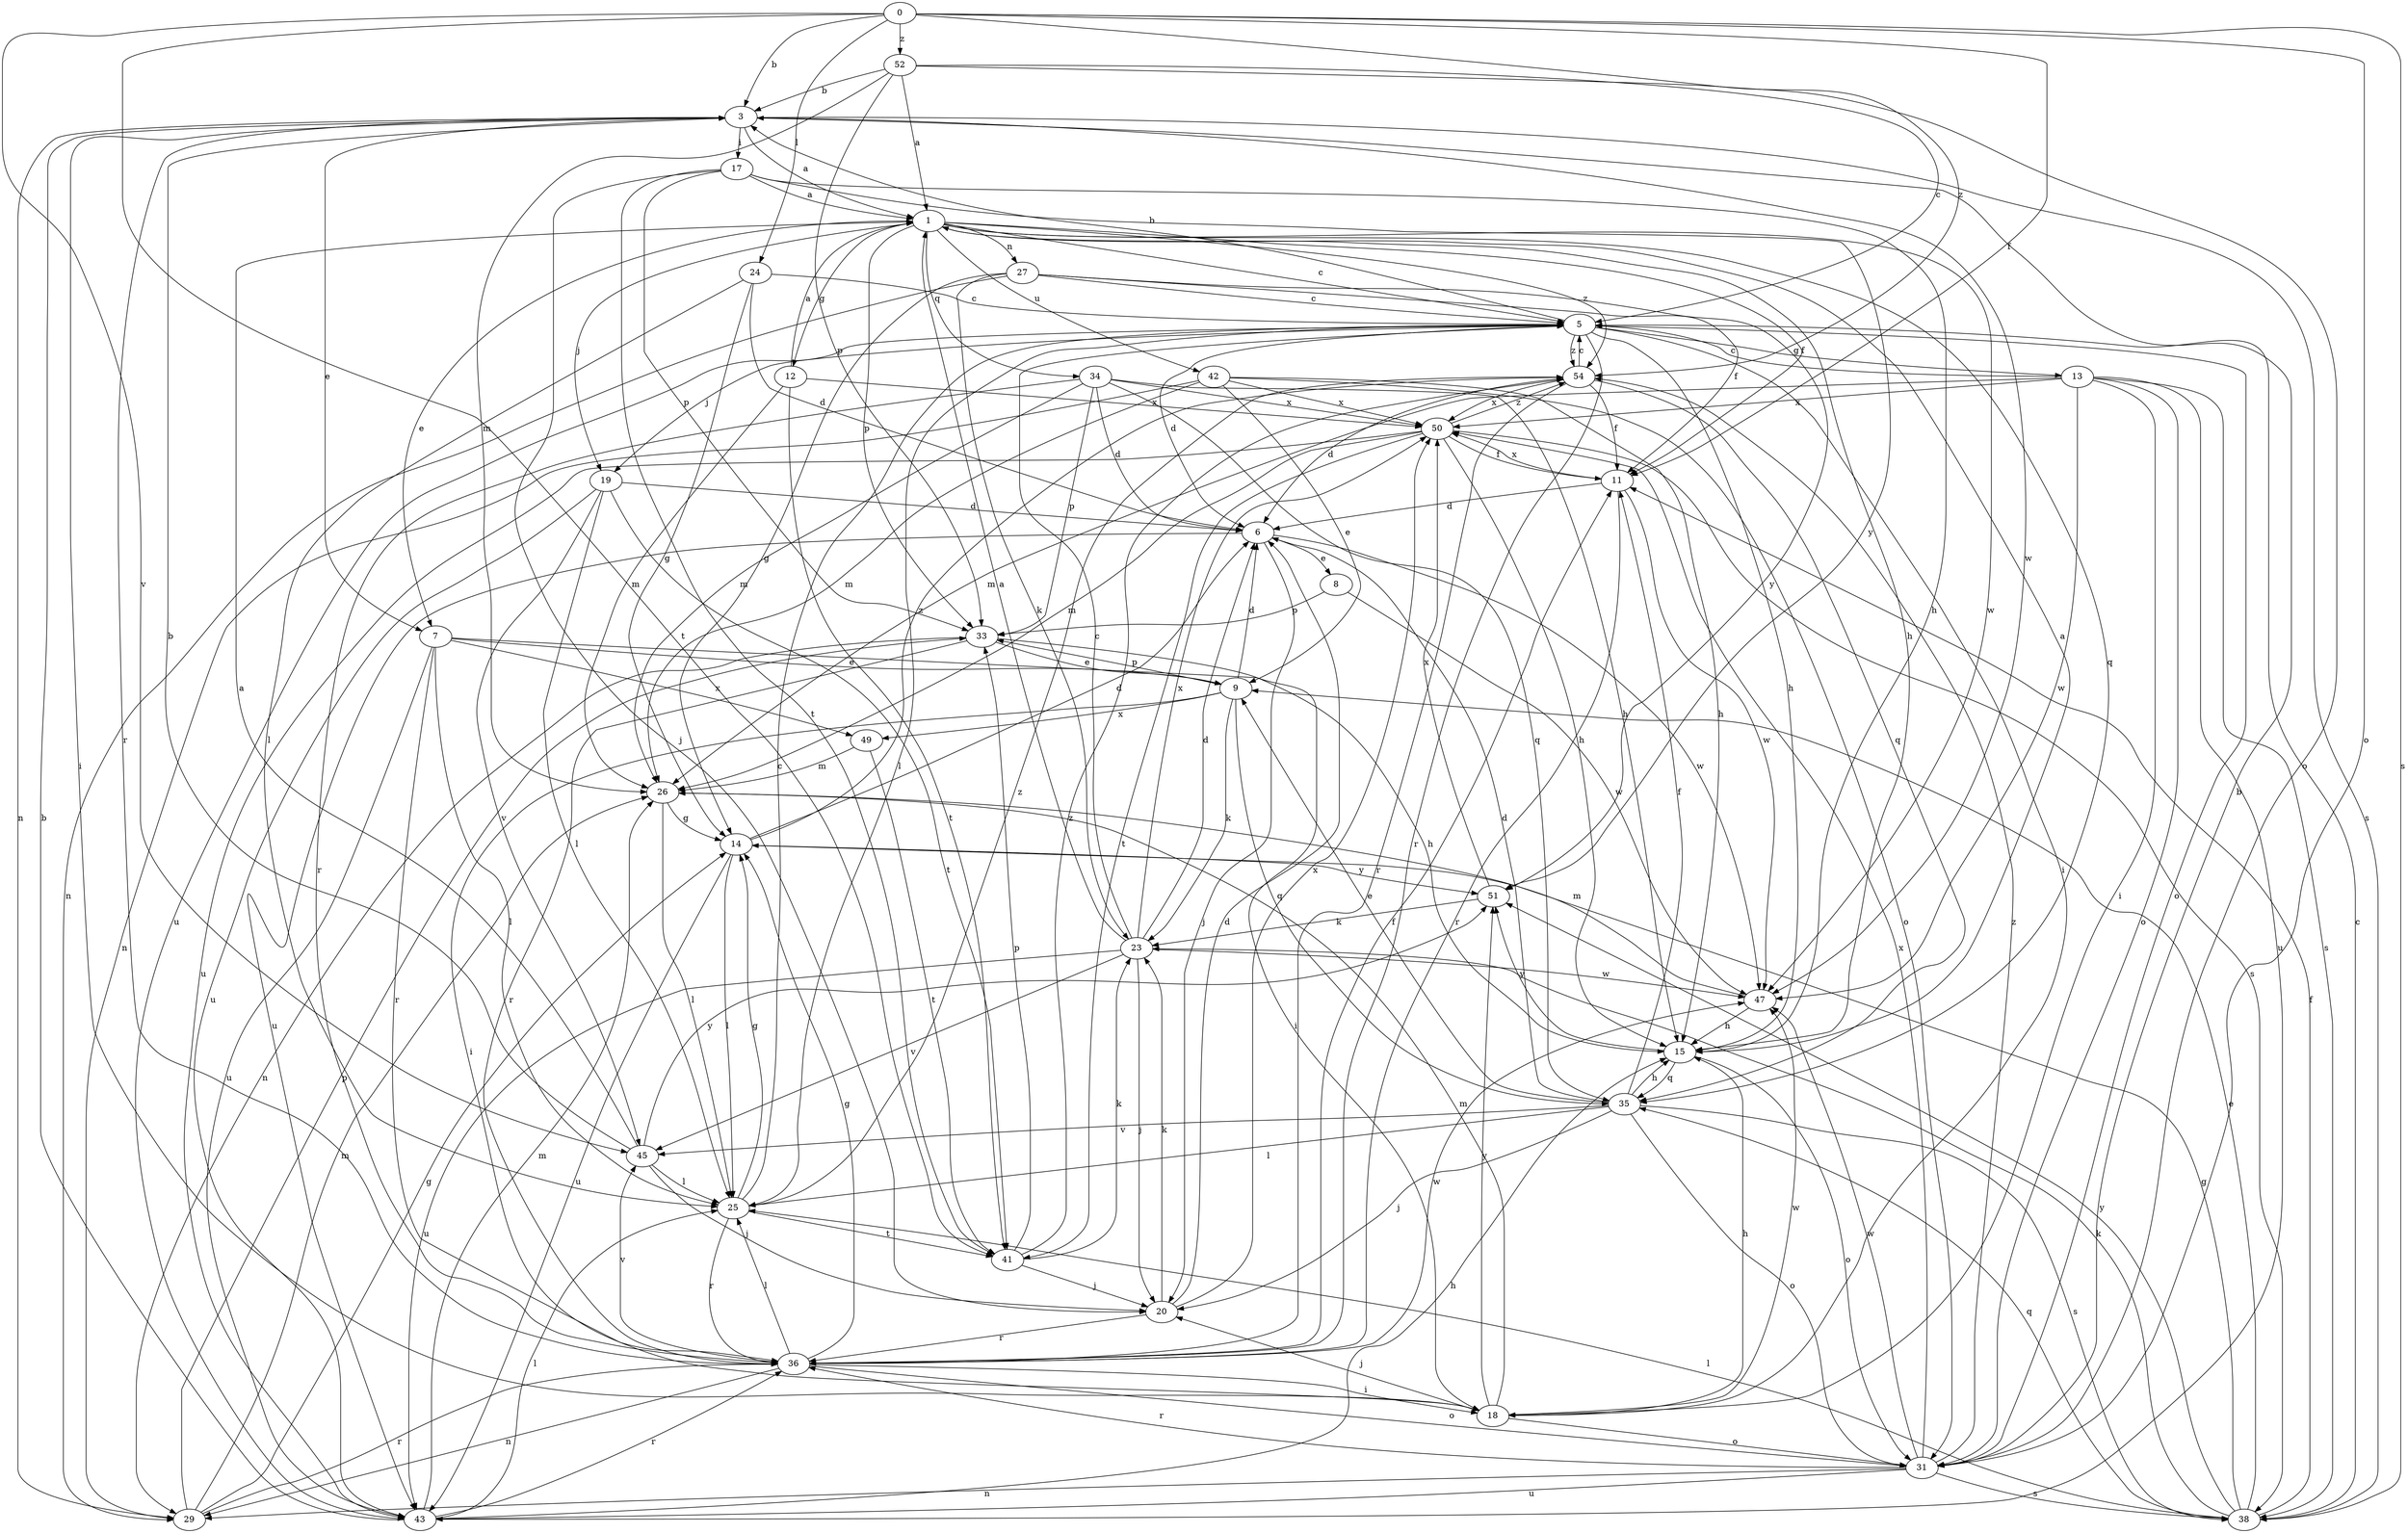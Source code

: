 strict digraph  {
0;
1;
3;
5;
6;
7;
8;
9;
11;
12;
13;
14;
15;
17;
18;
19;
20;
23;
24;
25;
26;
27;
29;
31;
33;
34;
35;
36;
38;
41;
42;
43;
45;
47;
49;
50;
51;
52;
54;
0 -> 3  [label=b];
0 -> 11  [label=f];
0 -> 24  [label=l];
0 -> 31  [label=o];
0 -> 38  [label=s];
0 -> 41  [label=t];
0 -> 45  [label=v];
0 -> 52  [label=z];
0 -> 54  [label=z];
1 -> 5  [label=c];
1 -> 7  [label=e];
1 -> 11  [label=f];
1 -> 12  [label=g];
1 -> 15  [label=h];
1 -> 19  [label=j];
1 -> 27  [label=n];
1 -> 33  [label=p];
1 -> 34  [label=q];
1 -> 35  [label=q];
1 -> 42  [label=u];
1 -> 47  [label=w];
1 -> 54  [label=z];
3 -> 1  [label=a];
3 -> 7  [label=e];
3 -> 17  [label=i];
3 -> 18  [label=i];
3 -> 29  [label=n];
3 -> 36  [label=r];
3 -> 38  [label=s];
3 -> 47  [label=w];
5 -> 3  [label=b];
5 -> 6  [label=d];
5 -> 13  [label=g];
5 -> 15  [label=h];
5 -> 18  [label=i];
5 -> 19  [label=j];
5 -> 25  [label=l];
5 -> 31  [label=o];
5 -> 36  [label=r];
5 -> 43  [label=u];
5 -> 54  [label=z];
6 -> 8  [label=e];
6 -> 20  [label=j];
6 -> 43  [label=u];
6 -> 47  [label=w];
7 -> 9  [label=e];
7 -> 15  [label=h];
7 -> 25  [label=l];
7 -> 36  [label=r];
7 -> 43  [label=u];
7 -> 49  [label=x];
8 -> 33  [label=p];
8 -> 47  [label=w];
9 -> 6  [label=d];
9 -> 18  [label=i];
9 -> 23  [label=k];
9 -> 33  [label=p];
9 -> 35  [label=q];
9 -> 49  [label=x];
11 -> 6  [label=d];
11 -> 36  [label=r];
11 -> 47  [label=w];
11 -> 50  [label=x];
12 -> 1  [label=a];
12 -> 26  [label=m];
12 -> 41  [label=t];
12 -> 50  [label=x];
13 -> 5  [label=c];
13 -> 18  [label=i];
13 -> 26  [label=m];
13 -> 31  [label=o];
13 -> 38  [label=s];
13 -> 43  [label=u];
13 -> 47  [label=w];
13 -> 50  [label=x];
14 -> 6  [label=d];
14 -> 25  [label=l];
14 -> 43  [label=u];
14 -> 51  [label=y];
14 -> 54  [label=z];
15 -> 1  [label=a];
15 -> 31  [label=o];
15 -> 35  [label=q];
15 -> 51  [label=y];
17 -> 1  [label=a];
17 -> 15  [label=h];
17 -> 20  [label=j];
17 -> 33  [label=p];
17 -> 41  [label=t];
17 -> 51  [label=y];
18 -> 15  [label=h];
18 -> 20  [label=j];
18 -> 26  [label=m];
18 -> 31  [label=o];
18 -> 47  [label=w];
18 -> 51  [label=y];
19 -> 6  [label=d];
19 -> 25  [label=l];
19 -> 41  [label=t];
19 -> 43  [label=u];
19 -> 45  [label=v];
20 -> 6  [label=d];
20 -> 23  [label=k];
20 -> 36  [label=r];
20 -> 50  [label=x];
23 -> 1  [label=a];
23 -> 5  [label=c];
23 -> 6  [label=d];
23 -> 20  [label=j];
23 -> 43  [label=u];
23 -> 45  [label=v];
23 -> 47  [label=w];
23 -> 50  [label=x];
24 -> 5  [label=c];
24 -> 6  [label=d];
24 -> 14  [label=g];
24 -> 25  [label=l];
25 -> 5  [label=c];
25 -> 14  [label=g];
25 -> 36  [label=r];
25 -> 41  [label=t];
25 -> 54  [label=z];
26 -> 14  [label=g];
26 -> 25  [label=l];
27 -> 5  [label=c];
27 -> 11  [label=f];
27 -> 14  [label=g];
27 -> 23  [label=k];
27 -> 29  [label=n];
27 -> 51  [label=y];
29 -> 14  [label=g];
29 -> 26  [label=m];
29 -> 33  [label=p];
29 -> 36  [label=r];
31 -> 3  [label=b];
31 -> 29  [label=n];
31 -> 36  [label=r];
31 -> 38  [label=s];
31 -> 43  [label=u];
31 -> 47  [label=w];
31 -> 50  [label=x];
31 -> 54  [label=z];
33 -> 9  [label=e];
33 -> 18  [label=i];
33 -> 29  [label=n];
33 -> 36  [label=r];
34 -> 6  [label=d];
34 -> 15  [label=h];
34 -> 26  [label=m];
34 -> 33  [label=p];
34 -> 35  [label=q];
34 -> 36  [label=r];
34 -> 50  [label=x];
35 -> 6  [label=d];
35 -> 9  [label=e];
35 -> 11  [label=f];
35 -> 15  [label=h];
35 -> 20  [label=j];
35 -> 25  [label=l];
35 -> 31  [label=o];
35 -> 38  [label=s];
35 -> 45  [label=v];
36 -> 11  [label=f];
36 -> 14  [label=g];
36 -> 18  [label=i];
36 -> 25  [label=l];
36 -> 29  [label=n];
36 -> 31  [label=o];
36 -> 45  [label=v];
36 -> 47  [label=w];
38 -> 5  [label=c];
38 -> 9  [label=e];
38 -> 11  [label=f];
38 -> 14  [label=g];
38 -> 23  [label=k];
38 -> 25  [label=l];
38 -> 35  [label=q];
38 -> 51  [label=y];
41 -> 20  [label=j];
41 -> 23  [label=k];
41 -> 33  [label=p];
41 -> 54  [label=z];
42 -> 9  [label=e];
42 -> 15  [label=h];
42 -> 26  [label=m];
42 -> 29  [label=n];
42 -> 31  [label=o];
42 -> 50  [label=x];
43 -> 3  [label=b];
43 -> 15  [label=h];
43 -> 25  [label=l];
43 -> 26  [label=m];
43 -> 36  [label=r];
45 -> 1  [label=a];
45 -> 3  [label=b];
45 -> 20  [label=j];
45 -> 25  [label=l];
45 -> 51  [label=y];
47 -> 15  [label=h];
47 -> 26  [label=m];
49 -> 26  [label=m];
49 -> 41  [label=t];
50 -> 11  [label=f];
50 -> 15  [label=h];
50 -> 26  [label=m];
50 -> 38  [label=s];
50 -> 41  [label=t];
50 -> 43  [label=u];
50 -> 54  [label=z];
51 -> 23  [label=k];
51 -> 50  [label=x];
52 -> 1  [label=a];
52 -> 3  [label=b];
52 -> 5  [label=c];
52 -> 26  [label=m];
52 -> 31  [label=o];
52 -> 33  [label=p];
54 -> 5  [label=c];
54 -> 6  [label=d];
54 -> 11  [label=f];
54 -> 35  [label=q];
54 -> 36  [label=r];
54 -> 50  [label=x];
}
